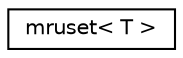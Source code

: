 digraph "Graphical Class Hierarchy"
{
  edge [fontname="Helvetica",fontsize="10",labelfontname="Helvetica",labelfontsize="10"];
  node [fontname="Helvetica",fontsize="10",shape=record];
  rankdir="LR";
  Node0 [label="mruset\< T \>",height=0.2,width=0.4,color="black", fillcolor="white", style="filled",URL="$d6/d19/classmruset.html",tooltip="STL-like set container that only keeps the most recent N elements. "];
}
